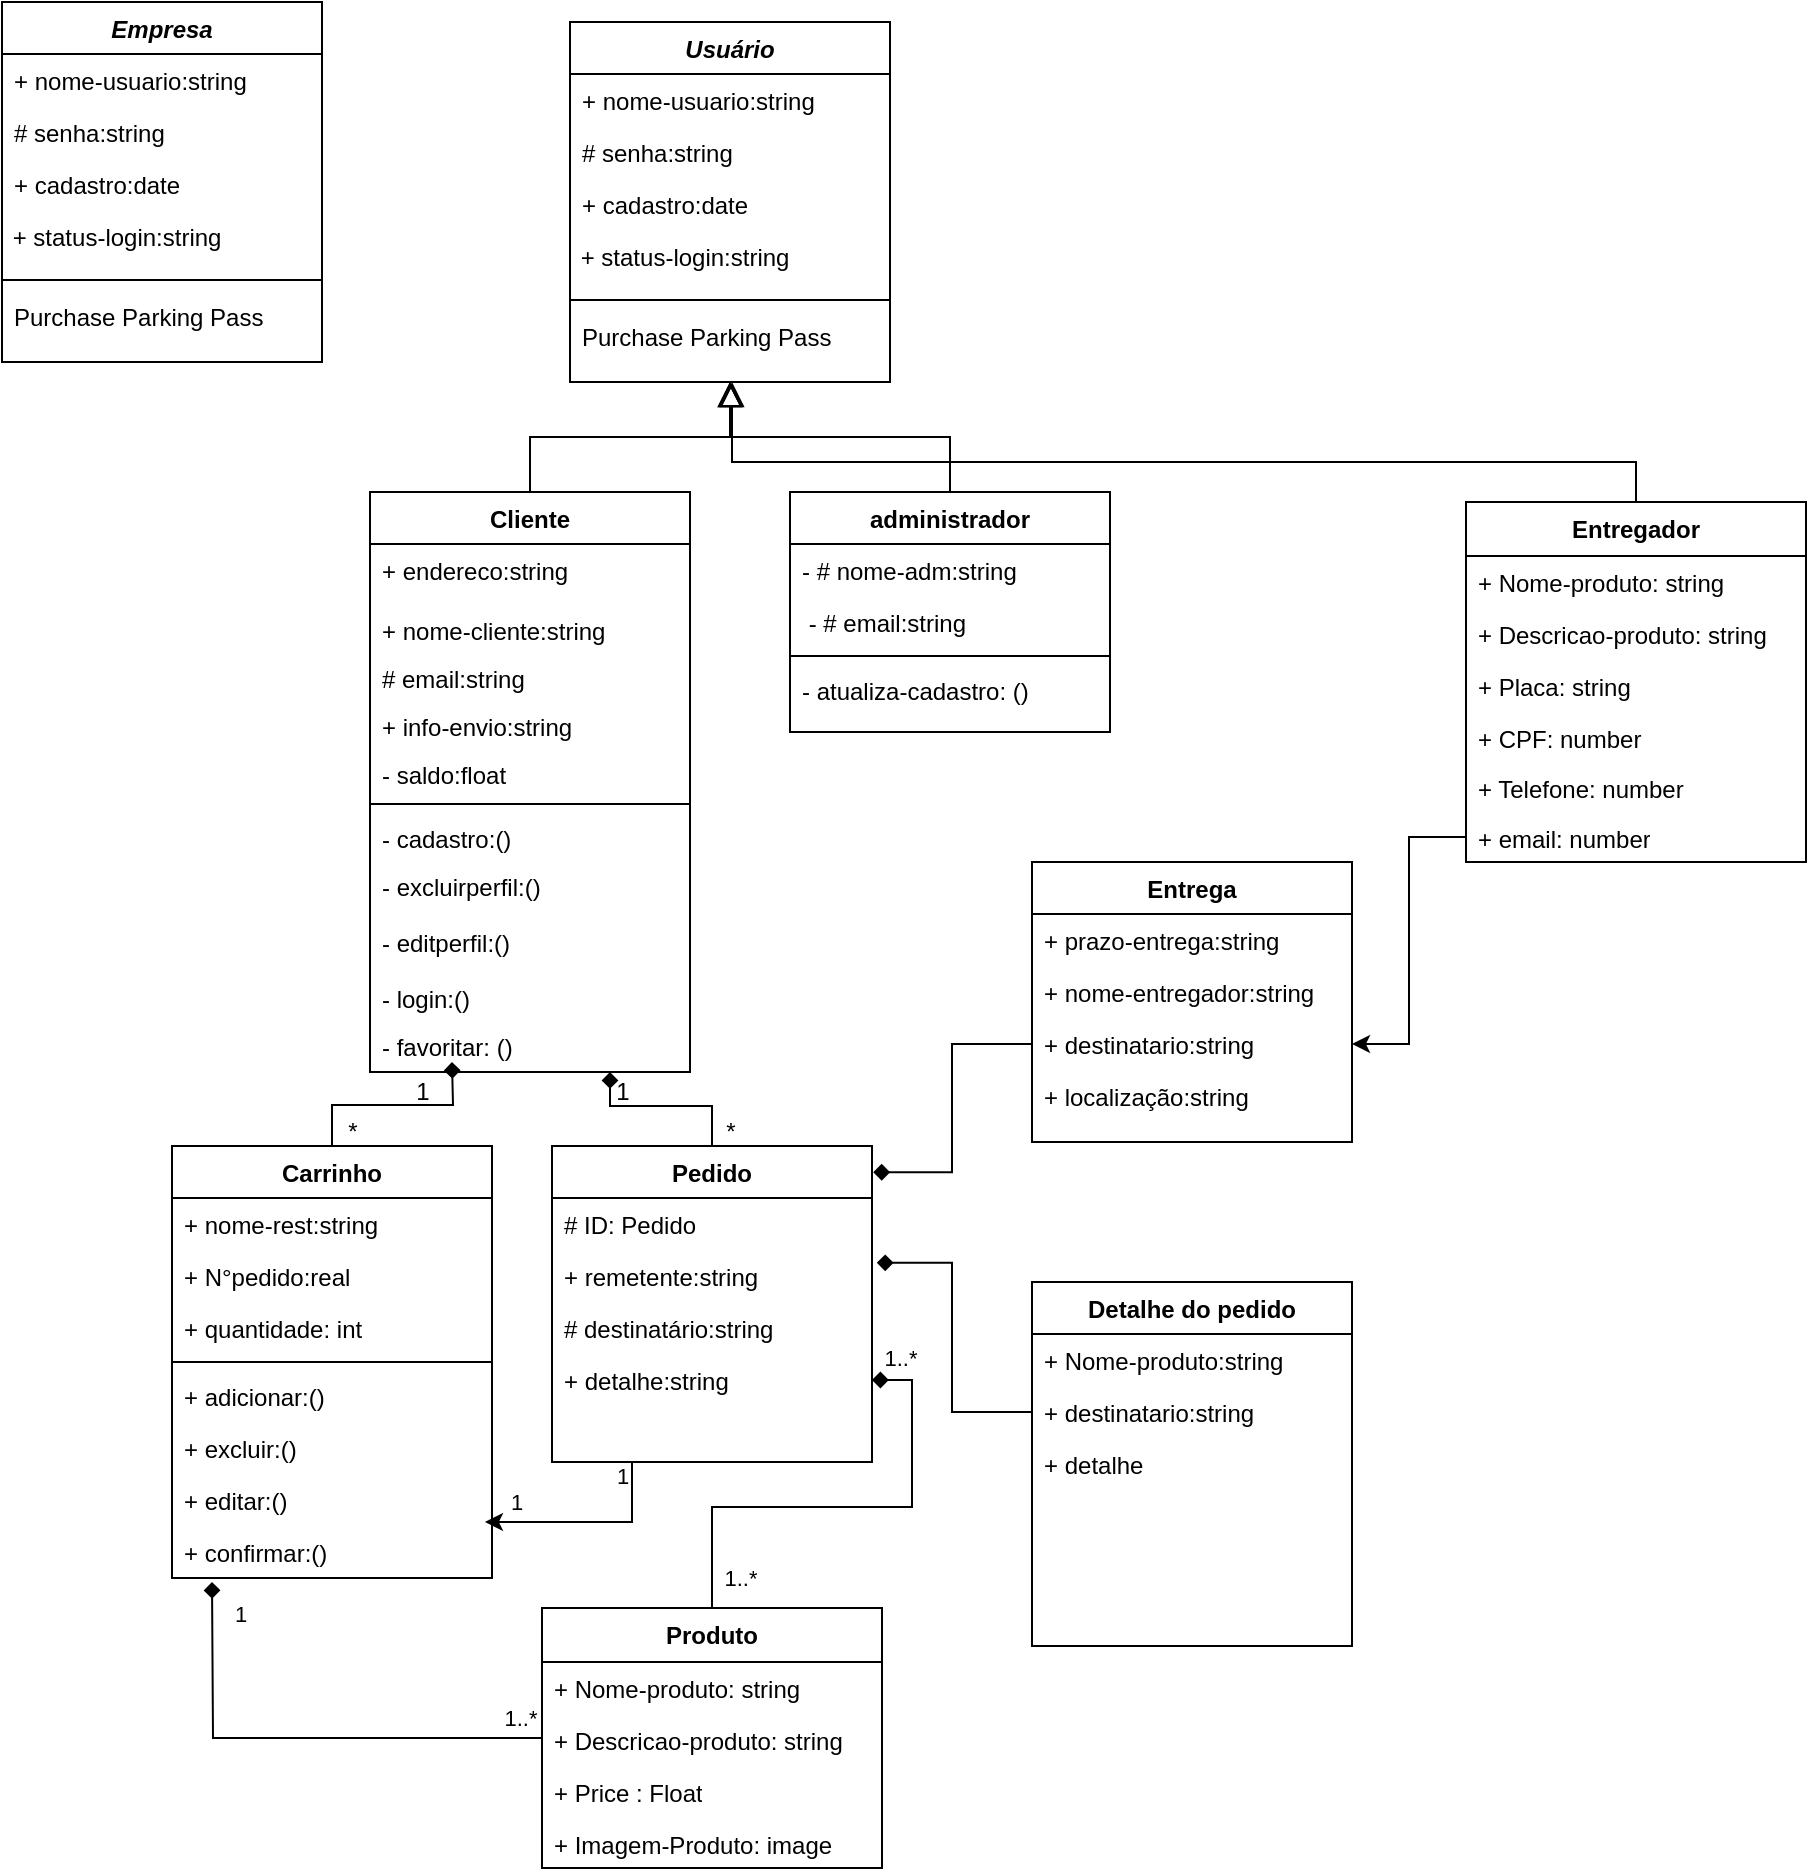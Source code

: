<mxfile version="24.4.4" type="google">
  <diagram id="C5RBs43oDa-KdzZeNtuy" name="Page-1">
    <mxGraphModel dx="1257" dy="620" grid="1" gridSize="10" guides="1" tooltips="1" connect="1" arrows="1" fold="1" page="1" pageScale="1" pageWidth="827" pageHeight="1169" math="0" shadow="0">
      <root>
        <mxCell id="WIyWlLk6GJQsqaUBKTNV-0" />
        <mxCell id="WIyWlLk6GJQsqaUBKTNV-1" parent="WIyWlLk6GJQsqaUBKTNV-0" />
        <mxCell id="zkfFHV4jXpPFQw0GAbJ--0" value="Usuário" style="swimlane;fontStyle=3;align=center;verticalAlign=top;childLayout=stackLayout;horizontal=1;startSize=26;horizontalStack=0;resizeParent=1;resizeLast=0;collapsible=1;marginBottom=0;rounded=0;shadow=0;strokeWidth=1;" parent="WIyWlLk6GJQsqaUBKTNV-1" vertex="1">
          <mxGeometry x="379" y="30" width="160" height="180" as="geometry">
            <mxRectangle x="230" y="140" width="160" height="26" as="alternateBounds" />
          </mxGeometry>
        </mxCell>
        <mxCell id="zkfFHV4jXpPFQw0GAbJ--1" value="+ nome-usuario:string" style="text;align=left;verticalAlign=top;spacingLeft=4;spacingRight=4;overflow=hidden;rotatable=0;points=[[0,0.5],[1,0.5]];portConstraint=eastwest;" parent="zkfFHV4jXpPFQw0GAbJ--0" vertex="1">
          <mxGeometry y="26" width="160" height="26" as="geometry" />
        </mxCell>
        <mxCell id="zkfFHV4jXpPFQw0GAbJ--2" value="# senha:string" style="text;align=left;verticalAlign=top;spacingLeft=4;spacingRight=4;overflow=hidden;rotatable=0;points=[[0,0.5],[1,0.5]];portConstraint=eastwest;rounded=0;shadow=0;html=0;" parent="zkfFHV4jXpPFQw0GAbJ--0" vertex="1">
          <mxGeometry y="52" width="160" height="26" as="geometry" />
        </mxCell>
        <mxCell id="zkfFHV4jXpPFQw0GAbJ--3" value="+ cadastro:date&#xa;" style="text;align=left;verticalAlign=top;spacingLeft=4;spacingRight=4;overflow=hidden;rotatable=0;points=[[0,0.5],[1,0.5]];portConstraint=eastwest;rounded=0;shadow=0;html=0;" parent="zkfFHV4jXpPFQw0GAbJ--0" vertex="1">
          <mxGeometry y="78" width="160" height="26" as="geometry" />
        </mxCell>
        <mxCell id="ceAZA5CbD3RCrspID-V1-2" value="&amp;nbsp;+ status-login:string" style="text;html=1;align=left;verticalAlign=top;resizable=0;points=[];autosize=1;strokeColor=none;fillColor=none;" parent="zkfFHV4jXpPFQw0GAbJ--0" vertex="1">
          <mxGeometry y="104" width="160" height="30" as="geometry" />
        </mxCell>
        <mxCell id="zkfFHV4jXpPFQw0GAbJ--4" value="" style="line;html=1;strokeWidth=1;align=left;verticalAlign=middle;spacingTop=-1;spacingLeft=3;spacingRight=3;rotatable=0;labelPosition=right;points=[];portConstraint=eastwest;" parent="zkfFHV4jXpPFQw0GAbJ--0" vertex="1">
          <mxGeometry y="134" width="160" height="10" as="geometry" />
        </mxCell>
        <mxCell id="zkfFHV4jXpPFQw0GAbJ--5" value="Purchase Parking Pass" style="text;align=left;verticalAlign=top;spacingLeft=4;spacingRight=4;overflow=hidden;rotatable=0;points=[[0,0.5],[1,0.5]];portConstraint=eastwest;" parent="zkfFHV4jXpPFQw0GAbJ--0" vertex="1">
          <mxGeometry y="144" width="160" height="26" as="geometry" />
        </mxCell>
        <mxCell id="zkfFHV4jXpPFQw0GAbJ--6" value="Cliente" style="swimlane;fontStyle=1;align=center;verticalAlign=top;childLayout=stackLayout;horizontal=1;startSize=26;horizontalStack=0;resizeParent=1;resizeLast=0;collapsible=1;marginBottom=0;rounded=0;shadow=0;strokeWidth=1;" parent="WIyWlLk6GJQsqaUBKTNV-1" vertex="1">
          <mxGeometry x="279" y="265" width="160" height="290" as="geometry">
            <mxRectangle x="130" y="380" width="160" height="26" as="alternateBounds" />
          </mxGeometry>
        </mxCell>
        <mxCell id="zkfFHV4jXpPFQw0GAbJ--8" value="+ endereco:string" style="text;align=left;verticalAlign=top;spacingLeft=4;spacingRight=4;overflow=hidden;rotatable=0;points=[[0,0.5],[1,0.5]];portConstraint=eastwest;rounded=0;shadow=0;html=0;" parent="zkfFHV4jXpPFQw0GAbJ--6" vertex="1">
          <mxGeometry y="26" width="160" height="30" as="geometry" />
        </mxCell>
        <mxCell id="zkfFHV4jXpPFQw0GAbJ--7" value="+ nome-cliente:string" style="text;align=left;verticalAlign=top;spacingLeft=4;spacingRight=4;overflow=hidden;rotatable=0;points=[[0,0.5],[1,0.5]];portConstraint=eastwest;" parent="zkfFHV4jXpPFQw0GAbJ--6" vertex="1">
          <mxGeometry y="56" width="160" height="24" as="geometry" />
        </mxCell>
        <mxCell id="ceAZA5CbD3RCrspID-V1-21" value="# email:string" style="text;align=left;verticalAlign=top;spacingLeft=4;spacingRight=4;overflow=hidden;rotatable=0;points=[[0,0.5],[1,0.5]];portConstraint=eastwest;" parent="zkfFHV4jXpPFQw0GAbJ--6" vertex="1">
          <mxGeometry y="80" width="160" height="24" as="geometry" />
        </mxCell>
        <mxCell id="ceAZA5CbD3RCrspID-V1-24" value="+ info-envio:string" style="text;align=left;verticalAlign=top;spacingLeft=4;spacingRight=4;overflow=hidden;rotatable=0;points=[[0,0.5],[1,0.5]];portConstraint=eastwest;" parent="zkfFHV4jXpPFQw0GAbJ--6" vertex="1">
          <mxGeometry y="104" width="160" height="24" as="geometry" />
        </mxCell>
        <mxCell id="ceAZA5CbD3RCrspID-V1-25" value="- saldo:float" style="text;align=left;verticalAlign=top;spacingLeft=4;spacingRight=4;overflow=hidden;rotatable=0;points=[[0,0.5],[1,0.5]];portConstraint=eastwest;" parent="zkfFHV4jXpPFQw0GAbJ--6" vertex="1">
          <mxGeometry y="128" width="160" height="24" as="geometry" />
        </mxCell>
        <mxCell id="zkfFHV4jXpPFQw0GAbJ--9" value="" style="line;html=1;strokeWidth=1;align=left;verticalAlign=middle;spacingTop=-1;spacingLeft=3;spacingRight=3;rotatable=0;labelPosition=right;points=[];portConstraint=eastwest;" parent="zkfFHV4jXpPFQw0GAbJ--6" vertex="1">
          <mxGeometry y="152" width="160" height="8" as="geometry" />
        </mxCell>
        <mxCell id="zkfFHV4jXpPFQw0GAbJ--10" value="- cadastro:()" style="text;align=left;verticalAlign=top;spacingLeft=4;spacingRight=4;overflow=hidden;rotatable=0;points=[[0,0.5],[1,0.5]];portConstraint=eastwest;fontStyle=0" parent="zkfFHV4jXpPFQw0GAbJ--6" vertex="1">
          <mxGeometry y="160" width="160" height="24" as="geometry" />
        </mxCell>
        <mxCell id="ykFMOapZih7PFn3mOlEv-7" value="- excluirperfil:()" style="text;align=left;verticalAlign=top;spacingLeft=4;spacingRight=4;overflow=hidden;rotatable=0;points=[[0,0.5],[1,0.5]];portConstraint=eastwest;" parent="zkfFHV4jXpPFQw0GAbJ--6" vertex="1">
          <mxGeometry y="184" width="160" height="28" as="geometry" />
        </mxCell>
        <mxCell id="zkfFHV4jXpPFQw0GAbJ--11" value="- editperfil:()" style="text;align=left;verticalAlign=top;spacingLeft=4;spacingRight=4;overflow=hidden;rotatable=0;points=[[0,0.5],[1,0.5]];portConstraint=eastwest;" parent="zkfFHV4jXpPFQw0GAbJ--6" vertex="1">
          <mxGeometry y="212" width="160" height="28" as="geometry" />
        </mxCell>
        <mxCell id="ceAZA5CbD3RCrspID-V1-26" value="- login:()" style="text;align=left;verticalAlign=top;spacingLeft=4;spacingRight=4;overflow=hidden;rotatable=0;points=[[0,0.5],[1,0.5]];portConstraint=eastwest;fontStyle=0" parent="zkfFHV4jXpPFQw0GAbJ--6" vertex="1">
          <mxGeometry y="240" width="160" height="24" as="geometry" />
        </mxCell>
        <mxCell id="v4Iwie3x-Fih9NP0h6rl-8" value="- favoritar: ()" style="text;strokeColor=none;fillColor=none;align=left;verticalAlign=top;spacingLeft=4;spacingRight=4;overflow=hidden;rotatable=0;points=[[0,0.5],[1,0.5]];portConstraint=eastwest;whiteSpace=wrap;html=1;" parent="zkfFHV4jXpPFQw0GAbJ--6" vertex="1">
          <mxGeometry y="264" width="160" height="26" as="geometry" />
        </mxCell>
        <mxCell id="zkfFHV4jXpPFQw0GAbJ--12" value="" style="endArrow=block;endSize=10;endFill=0;shadow=0;strokeWidth=1;rounded=0;curved=0;edgeStyle=elbowEdgeStyle;elbow=vertical;" parent="WIyWlLk6GJQsqaUBKTNV-1" target="zkfFHV4jXpPFQw0GAbJ--0" edge="1">
          <mxGeometry width="160" relative="1" as="geometry">
            <mxPoint x="359" y="265" as="sourcePoint" />
            <mxPoint x="359" y="123" as="targetPoint" />
          </mxGeometry>
        </mxCell>
        <mxCell id="zkfFHV4jXpPFQw0GAbJ--13" value="administrador" style="swimlane;fontStyle=1;align=center;verticalAlign=top;childLayout=stackLayout;horizontal=1;startSize=26;horizontalStack=0;resizeParent=1;resizeLast=0;collapsible=1;marginBottom=0;rounded=0;shadow=0;strokeWidth=1;" parent="WIyWlLk6GJQsqaUBKTNV-1" vertex="1">
          <mxGeometry x="489" y="265" width="160" height="120" as="geometry">
            <mxRectangle x="340" y="380" width="170" height="26" as="alternateBounds" />
          </mxGeometry>
        </mxCell>
        <mxCell id="zkfFHV4jXpPFQw0GAbJ--14" value="- # nome-adm:string" style="text;align=left;verticalAlign=top;spacingLeft=4;spacingRight=4;overflow=hidden;rotatable=0;points=[[0,0.5],[1,0.5]];portConstraint=eastwest;" parent="zkfFHV4jXpPFQw0GAbJ--13" vertex="1">
          <mxGeometry y="26" width="160" height="26" as="geometry" />
        </mxCell>
        <mxCell id="ceAZA5CbD3RCrspID-V1-3" value=" - # email:string" style="text;align=left;verticalAlign=top;spacingLeft=4;spacingRight=4;overflow=hidden;rotatable=0;points=[[0,0.5],[1,0.5]];portConstraint=eastwest;" parent="zkfFHV4jXpPFQw0GAbJ--13" vertex="1">
          <mxGeometry y="52" width="160" height="26" as="geometry" />
        </mxCell>
        <mxCell id="zkfFHV4jXpPFQw0GAbJ--15" value="" style="line;html=1;strokeWidth=1;align=left;verticalAlign=middle;spacingTop=-1;spacingLeft=3;spacingRight=3;rotatable=0;labelPosition=right;points=[];portConstraint=eastwest;" parent="zkfFHV4jXpPFQw0GAbJ--13" vertex="1">
          <mxGeometry y="78" width="160" height="8" as="geometry" />
        </mxCell>
        <mxCell id="ceAZA5CbD3RCrspID-V1-4" value="- atualiza-cadastro: ()" style="text;align=left;verticalAlign=top;spacingLeft=4;spacingRight=4;overflow=hidden;rotatable=0;points=[[0,0.5],[1,0.5]];portConstraint=eastwest;" parent="zkfFHV4jXpPFQw0GAbJ--13" vertex="1">
          <mxGeometry y="86" width="160" height="26" as="geometry" />
        </mxCell>
        <mxCell id="zkfFHV4jXpPFQw0GAbJ--16" value="" style="endArrow=block;endSize=10;endFill=0;shadow=0;strokeWidth=1;rounded=0;curved=0;edgeStyle=elbowEdgeStyle;elbow=vertical;" parent="WIyWlLk6GJQsqaUBKTNV-1" source="zkfFHV4jXpPFQw0GAbJ--13" target="zkfFHV4jXpPFQw0GAbJ--0" edge="1">
          <mxGeometry width="160" relative="1" as="geometry">
            <mxPoint x="369" y="293" as="sourcePoint" />
            <mxPoint x="469" y="191" as="targetPoint" />
          </mxGeometry>
        </mxCell>
        <mxCell id="ykFMOapZih7PFn3mOlEv-9" style="edgeStyle=orthogonalEdgeStyle;rounded=0;orthogonalLoop=1;jettySize=auto;html=1;exitX=0.5;exitY=0;exitDx=0;exitDy=0;endArrow=diamond;endFill=1;" parent="WIyWlLk6GJQsqaUBKTNV-1" source="ceAZA5CbD3RCrspID-V1-8" edge="1">
          <mxGeometry relative="1" as="geometry">
            <mxPoint x="320" y="550" as="targetPoint" />
          </mxGeometry>
        </mxCell>
        <mxCell id="ceAZA5CbD3RCrspID-V1-8" value="Carrinho" style="swimlane;fontStyle=1;align=center;verticalAlign=top;childLayout=stackLayout;horizontal=1;startSize=26;horizontalStack=0;resizeParent=1;resizeLast=0;collapsible=1;marginBottom=0;rounded=0;shadow=0;strokeWidth=1;" parent="WIyWlLk6GJQsqaUBKTNV-1" vertex="1">
          <mxGeometry x="180" y="592" width="160" height="216" as="geometry">
            <mxRectangle x="130" y="380" width="160" height="26" as="alternateBounds" />
          </mxGeometry>
        </mxCell>
        <mxCell id="ceAZA5CbD3RCrspID-V1-9" value="+ nome-rest:string" style="text;align=left;verticalAlign=top;spacingLeft=4;spacingRight=4;overflow=hidden;rotatable=0;points=[[0,0.5],[1,0.5]];portConstraint=eastwest;" parent="ceAZA5CbD3RCrspID-V1-8" vertex="1">
          <mxGeometry y="26" width="160" height="26" as="geometry" />
        </mxCell>
        <mxCell id="ceAZA5CbD3RCrspID-V1-10" value="+ N°pedido:real" style="text;align=left;verticalAlign=top;spacingLeft=4;spacingRight=4;overflow=hidden;rotatable=0;points=[[0,0.5],[1,0.5]];portConstraint=eastwest;rounded=0;shadow=0;html=0;" parent="ceAZA5CbD3RCrspID-V1-8" vertex="1">
          <mxGeometry y="52" width="160" height="26" as="geometry" />
        </mxCell>
        <mxCell id="ykFMOapZih7PFn3mOlEv-0" value="+ quantidade: int" style="text;align=left;verticalAlign=top;spacingLeft=4;spacingRight=4;overflow=hidden;rotatable=0;points=[[0,0.5],[1,0.5]];portConstraint=eastwest;rounded=0;shadow=0;html=0;" parent="ceAZA5CbD3RCrspID-V1-8" vertex="1">
          <mxGeometry y="78" width="160" height="26" as="geometry" />
        </mxCell>
        <mxCell id="ceAZA5CbD3RCrspID-V1-11" value="" style="line;html=1;strokeWidth=1;align=left;verticalAlign=middle;spacingTop=-1;spacingLeft=3;spacingRight=3;rotatable=0;labelPosition=right;points=[];portConstraint=eastwest;" parent="ceAZA5CbD3RCrspID-V1-8" vertex="1">
          <mxGeometry y="104" width="160" height="8" as="geometry" />
        </mxCell>
        <mxCell id="ceAZA5CbD3RCrspID-V1-12" value="+ adicionar:()" style="text;align=left;verticalAlign=top;spacingLeft=4;spacingRight=4;overflow=hidden;rotatable=0;points=[[0,0.5],[1,0.5]];portConstraint=eastwest;fontStyle=0" parent="ceAZA5CbD3RCrspID-V1-8" vertex="1">
          <mxGeometry y="112" width="160" height="26" as="geometry" />
        </mxCell>
        <mxCell id="ceAZA5CbD3RCrspID-V1-13" value="+ excluir:()" style="text;align=left;verticalAlign=top;spacingLeft=4;spacingRight=4;overflow=hidden;rotatable=0;points=[[0,0.5],[1,0.5]];portConstraint=eastwest;" parent="ceAZA5CbD3RCrspID-V1-8" vertex="1">
          <mxGeometry y="138" width="160" height="26" as="geometry" />
        </mxCell>
        <mxCell id="ykFMOapZih7PFn3mOlEv-5" value="+ editar:()" style="text;align=left;verticalAlign=top;spacingLeft=4;spacingRight=4;overflow=hidden;rotatable=0;points=[[0,0.5],[1,0.5]];portConstraint=eastwest;" parent="ceAZA5CbD3RCrspID-V1-8" vertex="1">
          <mxGeometry y="164" width="160" height="26" as="geometry" />
        </mxCell>
        <mxCell id="ykFMOapZih7PFn3mOlEv-6" value="+ confirmar:()" style="text;align=left;verticalAlign=top;spacingLeft=4;spacingRight=4;overflow=hidden;rotatable=0;points=[[0,0.5],[1,0.5]];portConstraint=eastwest;" parent="ceAZA5CbD3RCrspID-V1-8" vertex="1">
          <mxGeometry y="190" width="160" height="26" as="geometry" />
        </mxCell>
        <mxCell id="ykFMOapZih7PFn3mOlEv-8" style="edgeStyle=orthogonalEdgeStyle;rounded=0;orthogonalLoop=1;jettySize=auto;html=1;exitX=0.5;exitY=0;exitDx=0;exitDy=0;entryX=0.75;entryY=1;entryDx=0;entryDy=0;endArrow=diamond;endFill=1;" parent="WIyWlLk6GJQsqaUBKTNV-1" source="ceAZA5CbD3RCrspID-V1-14" target="zkfFHV4jXpPFQw0GAbJ--6" edge="1">
          <mxGeometry relative="1" as="geometry" />
        </mxCell>
        <mxCell id="ceAZA5CbD3RCrspID-V1-14" value="Pedido" style="swimlane;fontStyle=1;align=center;verticalAlign=top;childLayout=stackLayout;horizontal=1;startSize=26;horizontalStack=0;resizeParent=1;resizeLast=0;collapsible=1;marginBottom=0;rounded=0;shadow=0;strokeWidth=1;" parent="WIyWlLk6GJQsqaUBKTNV-1" vertex="1">
          <mxGeometry x="370" y="592" width="160" height="158" as="geometry">
            <mxRectangle x="130" y="380" width="160" height="26" as="alternateBounds" />
          </mxGeometry>
        </mxCell>
        <mxCell id="ceAZA5CbD3RCrspID-V1-15" value="# ID: Pedido" style="text;align=left;verticalAlign=top;spacingLeft=4;spacingRight=4;overflow=hidden;rotatable=0;points=[[0,0.5],[1,0.5]];portConstraint=eastwest;" parent="ceAZA5CbD3RCrspID-V1-14" vertex="1">
          <mxGeometry y="26" width="160" height="26" as="geometry" />
        </mxCell>
        <mxCell id="ceAZA5CbD3RCrspID-V1-16" value="+ remetente:string" style="text;align=left;verticalAlign=top;spacingLeft=4;spacingRight=4;overflow=hidden;rotatable=0;points=[[0,0.5],[1,0.5]];portConstraint=eastwest;rounded=0;shadow=0;html=0;" parent="ceAZA5CbD3RCrspID-V1-14" vertex="1">
          <mxGeometry y="52" width="160" height="26" as="geometry" />
        </mxCell>
        <mxCell id="ykFMOapZih7PFn3mOlEv-10" value="# destinatário:string" style="text;align=left;verticalAlign=top;spacingLeft=4;spacingRight=4;overflow=hidden;rotatable=0;points=[[0,0.5],[1,0.5]];portConstraint=eastwest;rounded=0;shadow=0;html=0;" parent="ceAZA5CbD3RCrspID-V1-14" vertex="1">
          <mxGeometry y="78" width="160" height="26" as="geometry" />
        </mxCell>
        <mxCell id="ykFMOapZih7PFn3mOlEv-11" value="+ detalhe:string" style="text;align=left;verticalAlign=top;spacingLeft=4;spacingRight=4;overflow=hidden;rotatable=0;points=[[0,0.5],[1,0.5]];portConstraint=eastwest;rounded=0;shadow=0;html=0;" parent="ceAZA5CbD3RCrspID-V1-14" vertex="1">
          <mxGeometry y="104" width="160" height="26" as="geometry" />
        </mxCell>
        <mxCell id="Zgs77nshxUPihvdyl_QN-7" value="" style="edgeStyle=orthogonalEdgeStyle;rounded=0;orthogonalLoop=1;jettySize=auto;html=1;endArrow=diamond;endFill=1;" parent="WIyWlLk6GJQsqaUBKTNV-1" source="v4Iwie3x-Fih9NP0h6rl-0" target="ykFMOapZih7PFn3mOlEv-11" edge="1">
          <mxGeometry relative="1" as="geometry" />
        </mxCell>
        <mxCell id="Zgs77nshxUPihvdyl_QN-10" value="" style="edgeStyle=orthogonalEdgeStyle;rounded=0;orthogonalLoop=1;jettySize=auto;html=1;endArrow=diamond;endFill=1;" parent="WIyWlLk6GJQsqaUBKTNV-1" source="v4Iwie3x-Fih9NP0h6rl-0" edge="1">
          <mxGeometry relative="1" as="geometry">
            <mxPoint x="200" y="810" as="targetPoint" />
          </mxGeometry>
        </mxCell>
        <mxCell id="v4Iwie3x-Fih9NP0h6rl-0" value="Produto" style="swimlane;fontStyle=1;align=center;verticalAlign=top;childLayout=stackLayout;horizontal=1;startSize=27;horizontalStack=0;resizeParent=1;resizeParentMax=0;resizeLast=0;collapsible=1;marginBottom=0;whiteSpace=wrap;html=1;" parent="WIyWlLk6GJQsqaUBKTNV-1" vertex="1">
          <mxGeometry x="365" y="823" width="170" height="130" as="geometry">
            <mxRectangle x="10" y="420" width="80" height="30" as="alternateBounds" />
          </mxGeometry>
        </mxCell>
        <mxCell id="v4Iwie3x-Fih9NP0h6rl-1" value="+ Nome-produto: string" style="text;strokeColor=none;fillColor=none;align=left;verticalAlign=top;spacingLeft=4;spacingRight=4;overflow=hidden;rotatable=0;points=[[0,0.5],[1,0.5]];portConstraint=eastwest;whiteSpace=wrap;html=1;" parent="v4Iwie3x-Fih9NP0h6rl-0" vertex="1">
          <mxGeometry y="27" width="170" height="26" as="geometry" />
        </mxCell>
        <mxCell id="v4Iwie3x-Fih9NP0h6rl-6" value="+ Descricao-produto: string" style="text;strokeColor=none;fillColor=none;align=left;verticalAlign=top;spacingLeft=4;spacingRight=4;overflow=hidden;rotatable=0;points=[[0,0.5],[1,0.5]];portConstraint=eastwest;whiteSpace=wrap;html=1;" parent="v4Iwie3x-Fih9NP0h6rl-0" vertex="1">
          <mxGeometry y="53" width="170" height="26" as="geometry" />
        </mxCell>
        <mxCell id="v4Iwie3x-Fih9NP0h6rl-7" value="+ Price : Float" style="text;strokeColor=none;fillColor=none;align=left;verticalAlign=top;spacingLeft=4;spacingRight=4;overflow=hidden;rotatable=0;points=[[0,0.5],[1,0.5]];portConstraint=eastwest;whiteSpace=wrap;html=1;" parent="v4Iwie3x-Fih9NP0h6rl-0" vertex="1">
          <mxGeometry y="79" width="170" height="26" as="geometry" />
        </mxCell>
        <mxCell id="v4Iwie3x-Fih9NP0h6rl-4" value="+ Imagem-Produto: image" style="text;strokeColor=none;fillColor=none;align=left;verticalAlign=top;spacingLeft=4;spacingRight=4;overflow=hidden;rotatable=0;points=[[0,0.5],[1,0.5]];portConstraint=eastwest;whiteSpace=wrap;html=1;" parent="v4Iwie3x-Fih9NP0h6rl-0" vertex="1">
          <mxGeometry y="105" width="170" height="25" as="geometry" />
        </mxCell>
        <mxCell id="Zgs77nshxUPihvdyl_QN-0" value="1" style="text;html=1;align=center;verticalAlign=middle;resizable=0;points=[];autosize=1;strokeColor=none;fillColor=none;" parent="WIyWlLk6GJQsqaUBKTNV-1" vertex="1">
          <mxGeometry x="390" y="550" width="30" height="30" as="geometry" />
        </mxCell>
        <mxCell id="Zgs77nshxUPihvdyl_QN-1" value="*" style="text;html=1;align=center;verticalAlign=middle;resizable=0;points=[];autosize=1;strokeColor=none;fillColor=none;" parent="WIyWlLk6GJQsqaUBKTNV-1" vertex="1">
          <mxGeometry x="444" y="570" width="30" height="30" as="geometry" />
        </mxCell>
        <mxCell id="Zgs77nshxUPihvdyl_QN-2" value="1" style="text;html=1;align=center;verticalAlign=middle;resizable=0;points=[];autosize=1;strokeColor=none;fillColor=none;" parent="WIyWlLk6GJQsqaUBKTNV-1" vertex="1">
          <mxGeometry x="290" y="550" width="30" height="30" as="geometry" />
        </mxCell>
        <mxCell id="Zgs77nshxUPihvdyl_QN-3" value="*" style="text;html=1;align=center;verticalAlign=middle;resizable=0;points=[];autosize=1;strokeColor=none;fillColor=none;" parent="WIyWlLk6GJQsqaUBKTNV-1" vertex="1">
          <mxGeometry x="255" y="570" width="30" height="30" as="geometry" />
        </mxCell>
        <mxCell id="ykFMOapZih7PFn3mOlEv-16" style="edgeStyle=orthogonalEdgeStyle;rounded=0;orthogonalLoop=1;jettySize=auto;html=1;exitX=0.25;exitY=1;exitDx=0;exitDy=0;entryX=0.978;entryY=0.923;entryDx=0;entryDy=0;entryPerimeter=0;" parent="WIyWlLk6GJQsqaUBKTNV-1" source="ceAZA5CbD3RCrspID-V1-14" target="ykFMOapZih7PFn3mOlEv-5" edge="1">
          <mxGeometry relative="1" as="geometry" />
        </mxCell>
        <mxCell id="ykFMOapZih7PFn3mOlEv-17" value="1" style="edgeLabel;html=1;align=center;verticalAlign=middle;resizable=0;points=[];" parent="ykFMOapZih7PFn3mOlEv-16" connectable="0" vertex="1">
          <mxGeometry x="-0.855" y="-1" relative="1" as="geometry">
            <mxPoint x="-4" y="-1" as="offset" />
          </mxGeometry>
        </mxCell>
        <mxCell id="ykFMOapZih7PFn3mOlEv-18" value="1" style="edgeLabel;html=1;align=center;verticalAlign=middle;resizable=0;points=[];" parent="ykFMOapZih7PFn3mOlEv-16" connectable="0" vertex="1">
          <mxGeometry x="0.7" relative="1" as="geometry">
            <mxPoint y="-10" as="offset" />
          </mxGeometry>
        </mxCell>
        <mxCell id="ykFMOapZih7PFn3mOlEv-19" value="Entrega" style="swimlane;fontStyle=1;align=center;verticalAlign=top;childLayout=stackLayout;horizontal=1;startSize=26;horizontalStack=0;resizeParent=1;resizeLast=0;collapsible=1;marginBottom=0;rounded=0;shadow=0;strokeWidth=1;" parent="WIyWlLk6GJQsqaUBKTNV-1" vertex="1">
          <mxGeometry x="610" y="450" width="160" height="140" as="geometry">
            <mxRectangle x="130" y="380" width="160" height="26" as="alternateBounds" />
          </mxGeometry>
        </mxCell>
        <mxCell id="ykFMOapZih7PFn3mOlEv-25" value="+ prazo-entrega:string" style="text;align=left;verticalAlign=top;spacingLeft=4;spacingRight=4;overflow=hidden;rotatable=0;points=[[0,0.5],[1,0.5]];portConstraint=eastwest;rounded=0;shadow=0;html=0;" parent="ykFMOapZih7PFn3mOlEv-19" vertex="1">
          <mxGeometry y="26" width="160" height="26" as="geometry" />
        </mxCell>
        <mxCell id="ykFMOapZih7PFn3mOlEv-21" value="+ nome-entregador:string" style="text;align=left;verticalAlign=top;spacingLeft=4;spacingRight=4;overflow=hidden;rotatable=0;points=[[0,0.5],[1,0.5]];portConstraint=eastwest;rounded=0;shadow=0;html=0;" parent="ykFMOapZih7PFn3mOlEv-19" vertex="1">
          <mxGeometry y="52" width="160" height="26" as="geometry" />
        </mxCell>
        <mxCell id="ykFMOapZih7PFn3mOlEv-22" value="+ destinatario:string" style="text;align=left;verticalAlign=top;spacingLeft=4;spacingRight=4;overflow=hidden;rotatable=0;points=[[0,0.5],[1,0.5]];portConstraint=eastwest;rounded=0;shadow=0;html=0;" parent="ykFMOapZih7PFn3mOlEv-19" vertex="1">
          <mxGeometry y="78" width="160" height="26" as="geometry" />
        </mxCell>
        <mxCell id="ykFMOapZih7PFn3mOlEv-23" value="+ localização:string" style="text;align=left;verticalAlign=top;spacingLeft=4;spacingRight=4;overflow=hidden;rotatable=0;points=[[0,0.5],[1,0.5]];portConstraint=eastwest;rounded=0;shadow=0;html=0;" parent="ykFMOapZih7PFn3mOlEv-19" vertex="1">
          <mxGeometry y="104" width="160" height="26" as="geometry" />
        </mxCell>
        <mxCell id="ykFMOapZih7PFn3mOlEv-26" style="edgeStyle=orthogonalEdgeStyle;rounded=0;orthogonalLoop=1;jettySize=auto;html=1;exitX=0;exitY=0.5;exitDx=0;exitDy=0;entryX=1.004;entryY=0.083;entryDx=0;entryDy=0;entryPerimeter=0;endArrow=diamond;endFill=1;" parent="WIyWlLk6GJQsqaUBKTNV-1" source="ykFMOapZih7PFn3mOlEv-22" target="ceAZA5CbD3RCrspID-V1-14" edge="1">
          <mxGeometry relative="1" as="geometry" />
        </mxCell>
        <mxCell id="ykFMOapZih7PFn3mOlEv-27" value="Detalhe do pedido" style="swimlane;fontStyle=1;align=center;verticalAlign=top;childLayout=stackLayout;horizontal=1;startSize=26;horizontalStack=0;resizeParent=1;resizeLast=0;collapsible=1;marginBottom=0;rounded=0;shadow=0;strokeWidth=1;" parent="WIyWlLk6GJQsqaUBKTNV-1" vertex="1">
          <mxGeometry x="610" y="660" width="160" height="182" as="geometry">
            <mxRectangle x="130" y="380" width="160" height="26" as="alternateBounds" />
          </mxGeometry>
        </mxCell>
        <mxCell id="ykFMOapZih7PFn3mOlEv-28" value="+ Nome-produto:string" style="text;align=left;verticalAlign=top;spacingLeft=4;spacingRight=4;overflow=hidden;rotatable=0;points=[[0,0.5],[1,0.5]];portConstraint=eastwest;rounded=0;shadow=0;html=0;" parent="ykFMOapZih7PFn3mOlEv-27" vertex="1">
          <mxGeometry y="26" width="160" height="26" as="geometry" />
        </mxCell>
        <mxCell id="ykFMOapZih7PFn3mOlEv-30" value="+ destinatario:string" style="text;align=left;verticalAlign=top;spacingLeft=4;spacingRight=4;overflow=hidden;rotatable=0;points=[[0,0.5],[1,0.5]];portConstraint=eastwest;rounded=0;shadow=0;html=0;" parent="ykFMOapZih7PFn3mOlEv-27" vertex="1">
          <mxGeometry y="52" width="160" height="26" as="geometry" />
        </mxCell>
        <mxCell id="ykFMOapZih7PFn3mOlEv-31" value="+ detalhe" style="text;align=left;verticalAlign=top;spacingLeft=4;spacingRight=4;overflow=hidden;rotatable=0;points=[[0,0.5],[1,0.5]];portConstraint=eastwest;rounded=0;shadow=0;html=0;" parent="ykFMOapZih7PFn3mOlEv-27" vertex="1">
          <mxGeometry y="78" width="160" height="26" as="geometry" />
        </mxCell>
        <mxCell id="ykFMOapZih7PFn3mOlEv-33" style="edgeStyle=orthogonalEdgeStyle;rounded=0;orthogonalLoop=1;jettySize=auto;html=1;exitX=0;exitY=0.5;exitDx=0;exitDy=0;entryX=1.015;entryY=0.246;entryDx=0;entryDy=0;entryPerimeter=0;endArrow=diamond;endFill=1;" parent="WIyWlLk6GJQsqaUBKTNV-1" source="ykFMOapZih7PFn3mOlEv-30" target="ceAZA5CbD3RCrspID-V1-16" edge="1">
          <mxGeometry relative="1" as="geometry" />
        </mxCell>
        <mxCell id="Zgs77nshxUPihvdyl_QN-11" value="1" style="edgeLabel;html=1;align=center;verticalAlign=middle;resizable=0;points=[];" parent="WIyWlLk6GJQsqaUBKTNV-1" connectable="0" vertex="1">
          <mxGeometry x="179.997" y="807.998" as="geometry">
            <mxPoint x="34" y="18" as="offset" />
          </mxGeometry>
        </mxCell>
        <mxCell id="Zgs77nshxUPihvdyl_QN-12" value="1..*" style="edgeLabel;html=1;align=center;verticalAlign=middle;resizable=0;points=[];" parent="WIyWlLk6GJQsqaUBKTNV-1" connectable="0" vertex="1">
          <mxGeometry x="509.997" y="679.998" as="geometry">
            <mxPoint x="34" y="18" as="offset" />
          </mxGeometry>
        </mxCell>
        <mxCell id="Zgs77nshxUPihvdyl_QN-13" value="1..*" style="edgeLabel;html=1;align=center;verticalAlign=middle;resizable=0;points=[];" parent="WIyWlLk6GJQsqaUBKTNV-1" connectable="0" vertex="1">
          <mxGeometry x="319.997" y="859.998" as="geometry">
            <mxPoint x="34" y="18" as="offset" />
          </mxGeometry>
        </mxCell>
        <mxCell id="Zgs77nshxUPihvdyl_QN-14" value="1..*" style="edgeLabel;html=1;align=center;verticalAlign=middle;resizable=0;points=[];" parent="WIyWlLk6GJQsqaUBKTNV-1" connectable="0" vertex="1">
          <mxGeometry x="429.997" y="789.998" as="geometry">
            <mxPoint x="34" y="18" as="offset" />
          </mxGeometry>
        </mxCell>
        <mxCell id="C8yosg9x18r55e8xlmMV-11" style="edgeStyle=orthogonalEdgeStyle;rounded=0;orthogonalLoop=1;jettySize=auto;html=1;endArrow=block;endFill=0;endSize=10;" edge="1" parent="WIyWlLk6GJQsqaUBKTNV-1" source="SAaCqkGo-D-ypdm66jqS-1">
          <mxGeometry relative="1" as="geometry">
            <mxPoint x="460" y="210" as="targetPoint" />
            <Array as="points">
              <mxPoint x="912" y="250" />
              <mxPoint x="460" y="250" />
            </Array>
          </mxGeometry>
        </mxCell>
        <mxCell id="SAaCqkGo-D-ypdm66jqS-1" value="Entregador&lt;div&gt;&lt;br&gt;&lt;/div&gt;" style="swimlane;fontStyle=1;align=center;verticalAlign=top;childLayout=stackLayout;horizontal=1;startSize=27;horizontalStack=0;resizeParent=1;resizeParentMax=0;resizeLast=0;collapsible=1;marginBottom=0;whiteSpace=wrap;html=1;" parent="WIyWlLk6GJQsqaUBKTNV-1" vertex="1">
          <mxGeometry x="827" y="270" width="170" height="180" as="geometry">
            <mxRectangle x="10" y="420" width="80" height="30" as="alternateBounds" />
          </mxGeometry>
        </mxCell>
        <mxCell id="SAaCqkGo-D-ypdm66jqS-2" value="+ Nome-produto: string" style="text;strokeColor=none;fillColor=none;align=left;verticalAlign=top;spacingLeft=4;spacingRight=4;overflow=hidden;rotatable=0;points=[[0,0.5],[1,0.5]];portConstraint=eastwest;whiteSpace=wrap;html=1;" parent="SAaCqkGo-D-ypdm66jqS-1" vertex="1">
          <mxGeometry y="27" width="170" height="26" as="geometry" />
        </mxCell>
        <mxCell id="SAaCqkGo-D-ypdm66jqS-3" value="+ Descricao-produto: string" style="text;strokeColor=none;fillColor=none;align=left;verticalAlign=top;spacingLeft=4;spacingRight=4;overflow=hidden;rotatable=0;points=[[0,0.5],[1,0.5]];portConstraint=eastwest;whiteSpace=wrap;html=1;" parent="SAaCqkGo-D-ypdm66jqS-1" vertex="1">
          <mxGeometry y="53" width="170" height="26" as="geometry" />
        </mxCell>
        <mxCell id="SAaCqkGo-D-ypdm66jqS-4" value="+ Placa: string" style="text;strokeColor=none;fillColor=none;align=left;verticalAlign=top;spacingLeft=4;spacingRight=4;overflow=hidden;rotatable=0;points=[[0,0.5],[1,0.5]];portConstraint=eastwest;whiteSpace=wrap;html=1;" parent="SAaCqkGo-D-ypdm66jqS-1" vertex="1">
          <mxGeometry y="79" width="170" height="26" as="geometry" />
        </mxCell>
        <mxCell id="SAaCqkGo-D-ypdm66jqS-5" value="+ CPF: number" style="text;strokeColor=none;fillColor=none;align=left;verticalAlign=top;spacingLeft=4;spacingRight=4;overflow=hidden;rotatable=0;points=[[0,0.5],[1,0.5]];portConstraint=eastwest;whiteSpace=wrap;html=1;" parent="SAaCqkGo-D-ypdm66jqS-1" vertex="1">
          <mxGeometry y="105" width="170" height="25" as="geometry" />
        </mxCell>
        <mxCell id="SAaCqkGo-D-ypdm66jqS-9" value="+ Telefone: number&lt;span style=&quot;color: rgba(0, 0, 0, 0); font-family: monospace; font-size: 0px; text-wrap: nowrap;&quot;&gt;%3CmxGraphModel%3E%3Croot%3E%3CmxCell%20id%3D%220%22%2F%3E%3CmxCell%20id%3D%221%22%20parent%3D%220%22%2F%3E%3CmxCell%20id%3D%222%22%20value%3D%22%2B%20Imagem-Produto%3A%20image%22%20style%3D%22text%3BstrokeColor%3Dnone%3BfillColor%3Dnone%3Balign%3Dleft%3BverticalAlign%3Dtop%3BspacingLeft%3D4%3BspacingRight%3D4%3Boverflow%3Dhidden%3Brotatable%3D0%3Bpoints%3D%5B%5B0%2C0.5%5D%2C%5B1%2C0.5%5D%5D%3BportConstraint%3Deastwest%3BwhiteSpace%3Dwrap%3Bhtml%3D1%3B%22%20vertex%3D%221%22%20parent%3D%221%22%3E%3CmxGeometry%20x%3D%22670%22%20y%3D%22115%22%20width%3D%22170%22%20height%3D%2225%22%20as%3D%22geometry%22%2F%3E%3C%2FmxCell%3E%3C%2Froot%3E%3C%2FmxGraphModel%3E&lt;/span&gt;" style="text;strokeColor=none;fillColor=none;align=left;verticalAlign=top;spacingLeft=4;spacingRight=4;overflow=hidden;rotatable=0;points=[[0,0.5],[1,0.5]];portConstraint=eastwest;whiteSpace=wrap;html=1;" parent="SAaCqkGo-D-ypdm66jqS-1" vertex="1">
          <mxGeometry y="130" width="170" height="25" as="geometry" />
        </mxCell>
        <mxCell id="SAaCqkGo-D-ypdm66jqS-10" value="+ email: number&lt;span style=&quot;color: rgba(0, 0, 0, 0); font-family: monospace; font-size: 0px; text-wrap: nowrap;&quot;&gt;%3CmxGraphModel%3E%3Croot%3E%3CmxCell%20id%3D%220%22%2F%3E%3CmxCell%20id%3D%221%22%20parent%3D%220%22%2F%3E%3CmxCell%20id%3D%222%22%20value%3D%22%2B%20Imagem-Produto%3A%20image%22%20style%3D%22text%3BstrokeColor%3Dnone%3BfillColor%3Dnone%3Balign%3Dleft%3BverticalAlign%3Dtop%3BspacingLeft%3D4%3BspacingRight%3D4%3Boverflow%3Dhidden%3Brotatable%3D0%3Bpoints%3D%5B%5B0%2C0.5%5D%2C%5B1%2C0.5%5D%5D%3BportConstraint%3Deastwest%3BwhiteSpace%3Dwrap%3Bhtml%3D1%3B%22%20vertex%3D%221%22%20parent%3D%221%22%3E%3CmxGeometry%20x%3D%22670%22%20y%3D%22115%22%20width%3D%22170%22%20height%3D%2225%22%20as%3D%22geometry%22%2F%3E%3C%2FmxCell%3E%3C%2Froot%3E%3C%2FmxGraphModel%3&lt;/span&gt;" style="text;strokeColor=none;fillColor=none;align=left;verticalAlign=top;spacingLeft=4;spacingRight=4;overflow=hidden;rotatable=0;points=[[0,0.5],[1,0.5]];portConstraint=eastwest;whiteSpace=wrap;html=1;" parent="SAaCqkGo-D-ypdm66jqS-1" vertex="1">
          <mxGeometry y="155" width="170" height="25" as="geometry" />
        </mxCell>
        <mxCell id="yN3hmvtlbtFk5NDU5VFn-17" value="Empresa" style="swimlane;fontStyle=3;align=center;verticalAlign=top;childLayout=stackLayout;horizontal=1;startSize=26;horizontalStack=0;resizeParent=1;resizeLast=0;collapsible=1;marginBottom=0;rounded=0;shadow=0;strokeWidth=1;" parent="WIyWlLk6GJQsqaUBKTNV-1" vertex="1">
          <mxGeometry x="95" y="20" width="160" height="180" as="geometry">
            <mxRectangle x="230" y="140" width="160" height="26" as="alternateBounds" />
          </mxGeometry>
        </mxCell>
        <mxCell id="yN3hmvtlbtFk5NDU5VFn-18" value="+ nome-usuario:string" style="text;align=left;verticalAlign=top;spacingLeft=4;spacingRight=4;overflow=hidden;rotatable=0;points=[[0,0.5],[1,0.5]];portConstraint=eastwest;" parent="yN3hmvtlbtFk5NDU5VFn-17" vertex="1">
          <mxGeometry y="26" width="160" height="26" as="geometry" />
        </mxCell>
        <mxCell id="yN3hmvtlbtFk5NDU5VFn-19" value="# senha:string" style="text;align=left;verticalAlign=top;spacingLeft=4;spacingRight=4;overflow=hidden;rotatable=0;points=[[0,0.5],[1,0.5]];portConstraint=eastwest;rounded=0;shadow=0;html=0;" parent="yN3hmvtlbtFk5NDU5VFn-17" vertex="1">
          <mxGeometry y="52" width="160" height="26" as="geometry" />
        </mxCell>
        <mxCell id="yN3hmvtlbtFk5NDU5VFn-20" value="+ cadastro:date&#xa;" style="text;align=left;verticalAlign=top;spacingLeft=4;spacingRight=4;overflow=hidden;rotatable=0;points=[[0,0.5],[1,0.5]];portConstraint=eastwest;rounded=0;shadow=0;html=0;" parent="yN3hmvtlbtFk5NDU5VFn-17" vertex="1">
          <mxGeometry y="78" width="160" height="26" as="geometry" />
        </mxCell>
        <mxCell id="yN3hmvtlbtFk5NDU5VFn-21" value="&amp;nbsp;+ status-login:string" style="text;html=1;align=left;verticalAlign=top;resizable=0;points=[];autosize=1;strokeColor=none;fillColor=none;" parent="yN3hmvtlbtFk5NDU5VFn-17" vertex="1">
          <mxGeometry y="104" width="160" height="30" as="geometry" />
        </mxCell>
        <mxCell id="yN3hmvtlbtFk5NDU5VFn-22" value="" style="line;html=1;strokeWidth=1;align=left;verticalAlign=middle;spacingTop=-1;spacingLeft=3;spacingRight=3;rotatable=0;labelPosition=right;points=[];portConstraint=eastwest;" parent="yN3hmvtlbtFk5NDU5VFn-17" vertex="1">
          <mxGeometry y="134" width="160" height="10" as="geometry" />
        </mxCell>
        <mxCell id="yN3hmvtlbtFk5NDU5VFn-23" value="Purchase Parking Pass" style="text;align=left;verticalAlign=top;spacingLeft=4;spacingRight=4;overflow=hidden;rotatable=0;points=[[0,0.5],[1,0.5]];portConstraint=eastwest;" parent="yN3hmvtlbtFk5NDU5VFn-17" vertex="1">
          <mxGeometry y="144" width="160" height="26" as="geometry" />
        </mxCell>
        <mxCell id="C8yosg9x18r55e8xlmMV-4" style="edgeStyle=orthogonalEdgeStyle;rounded=0;orthogonalLoop=1;jettySize=auto;html=1;entryX=1;entryY=0.5;entryDx=0;entryDy=0;" edge="1" parent="WIyWlLk6GJQsqaUBKTNV-1" source="SAaCqkGo-D-ypdm66jqS-10" target="ykFMOapZih7PFn3mOlEv-22">
          <mxGeometry relative="1" as="geometry" />
        </mxCell>
      </root>
    </mxGraphModel>
  </diagram>
</mxfile>
